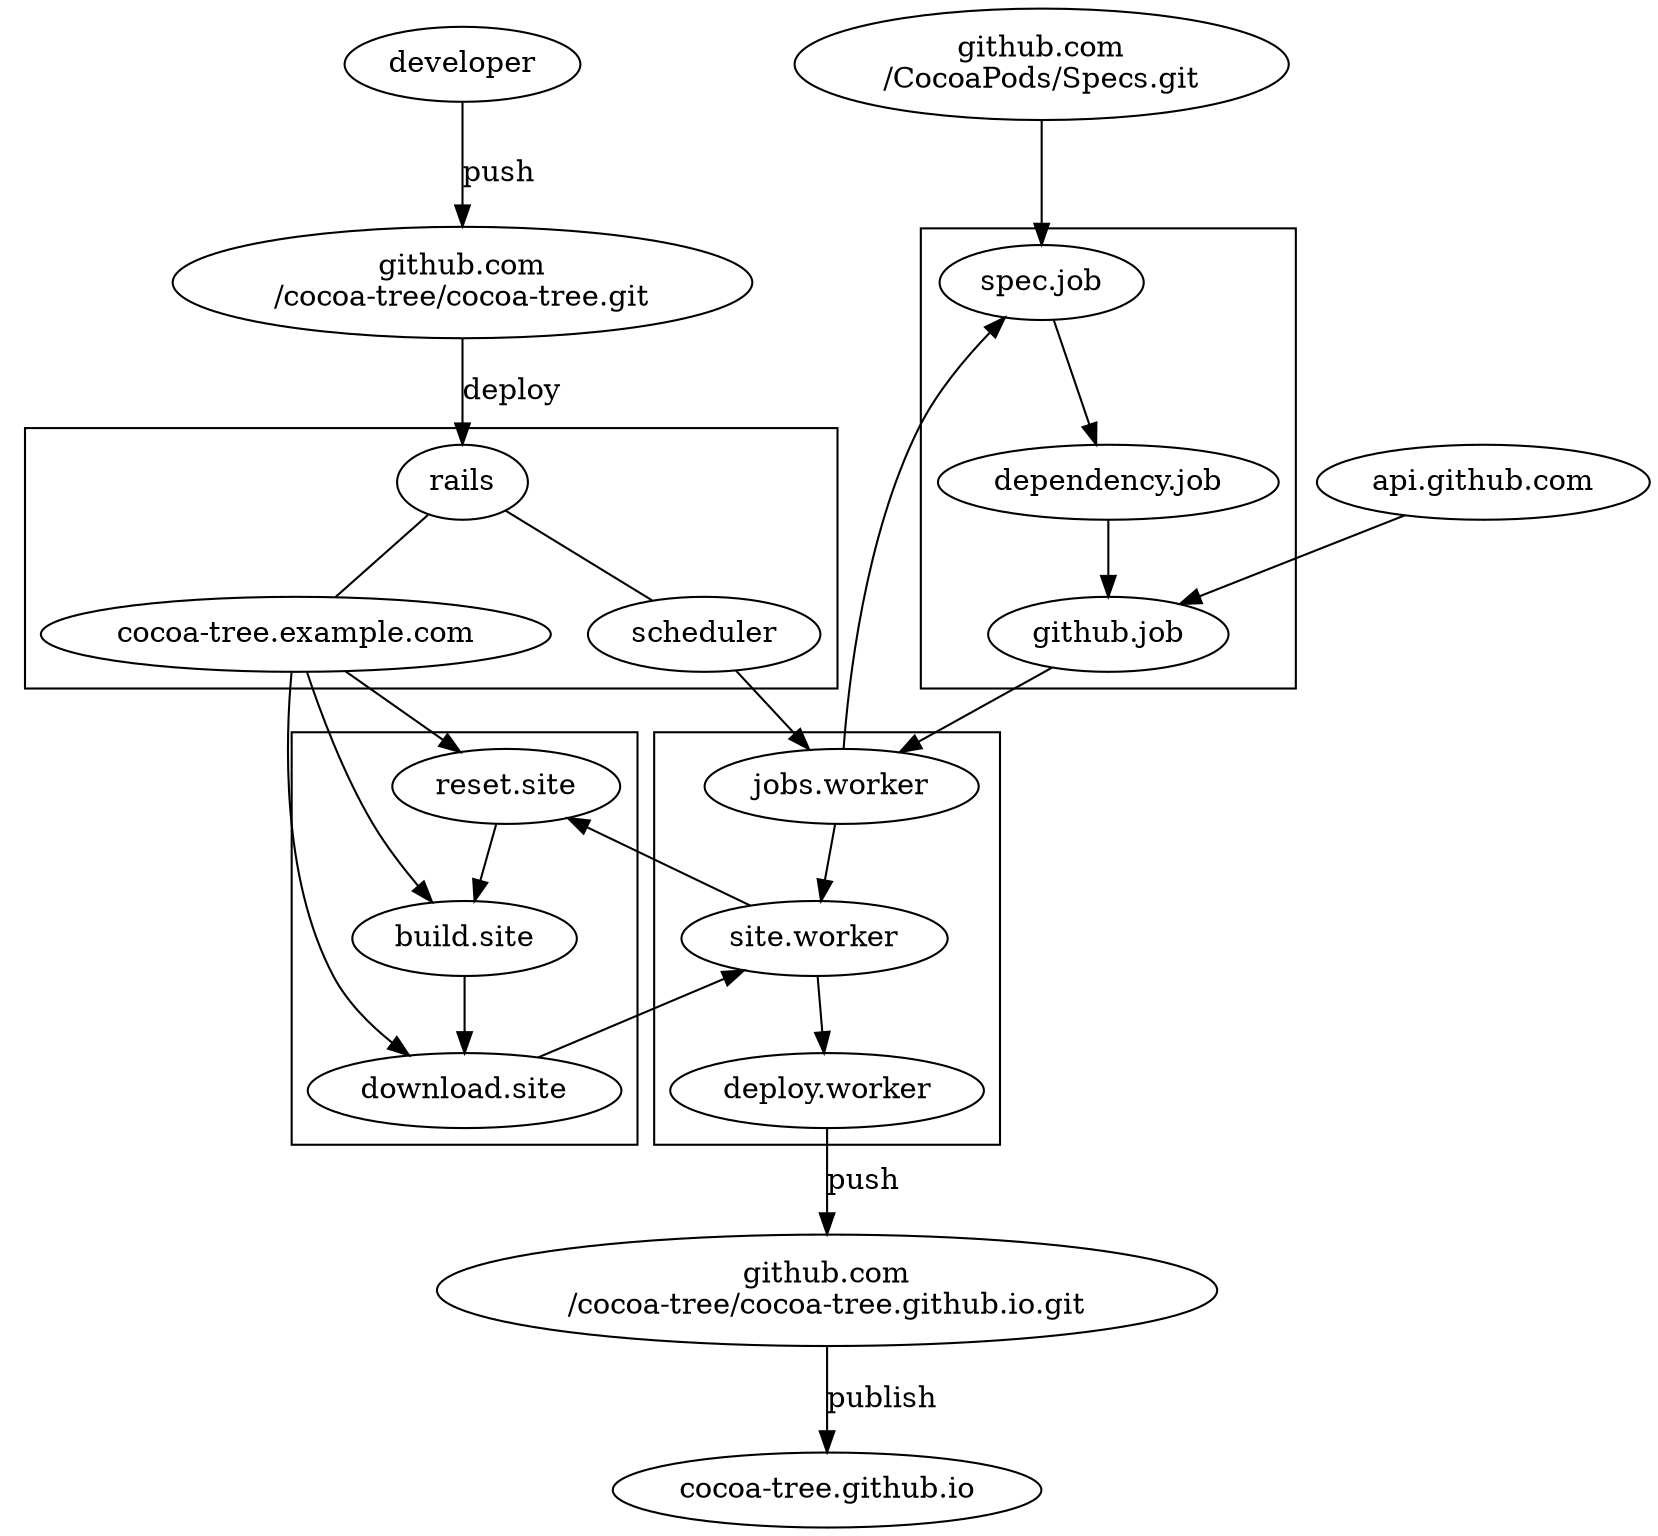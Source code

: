 digraph deployment
{
  developer -> "github.com\n/cocoa-tree/cocoa-tree.git" [label="push"]
  "github.com\n/cocoa-tree/cocoa-tree.git" -> rails [label="deploy"]
  
  subgraph cluster_0 {
    "spec.job" -> "dependency.job" -> "github.job"
  }

  subgraph cluster_1 {
    "jobs.worker" -> "site.worker" -> "deploy.worker"
  }

  subgraph cluster_2 {
    "reset.site" -> "build.site" -> "download.site"
  }

  subgraph cluster_3 {
    rails -> scheduler [arrowhead=none,arrowtail=none]
    rails -> "cocoa-tree.example.com" [arrowhead=none,arrowtail=none]
  }

  scheduler -> "jobs.worker"

  "jobs.worker" -> "spec.job"
  "github.job" -> "jobs.worker"
  "github.com\n/CocoaPods/Specs.git" -> "spec.job"
  "api.github.com" -> "github.job"

  "site.worker" -> "reset.site"
  "download.site" -> "site.worker"

  "cocoa-tree.example.com" -> "reset.site"
  "cocoa-tree.example.com" -> "build.site"
  "cocoa-tree.example.com" -> "download.site"

  "deploy.worker" -> "github.com\n/cocoa-tree/cocoa-tree.github.io.git" [label="push"]

  "github.com\n/cocoa-tree/cocoa-tree.github.io.git" -> "cocoa-tree.github.io" [label="publish"]
}
